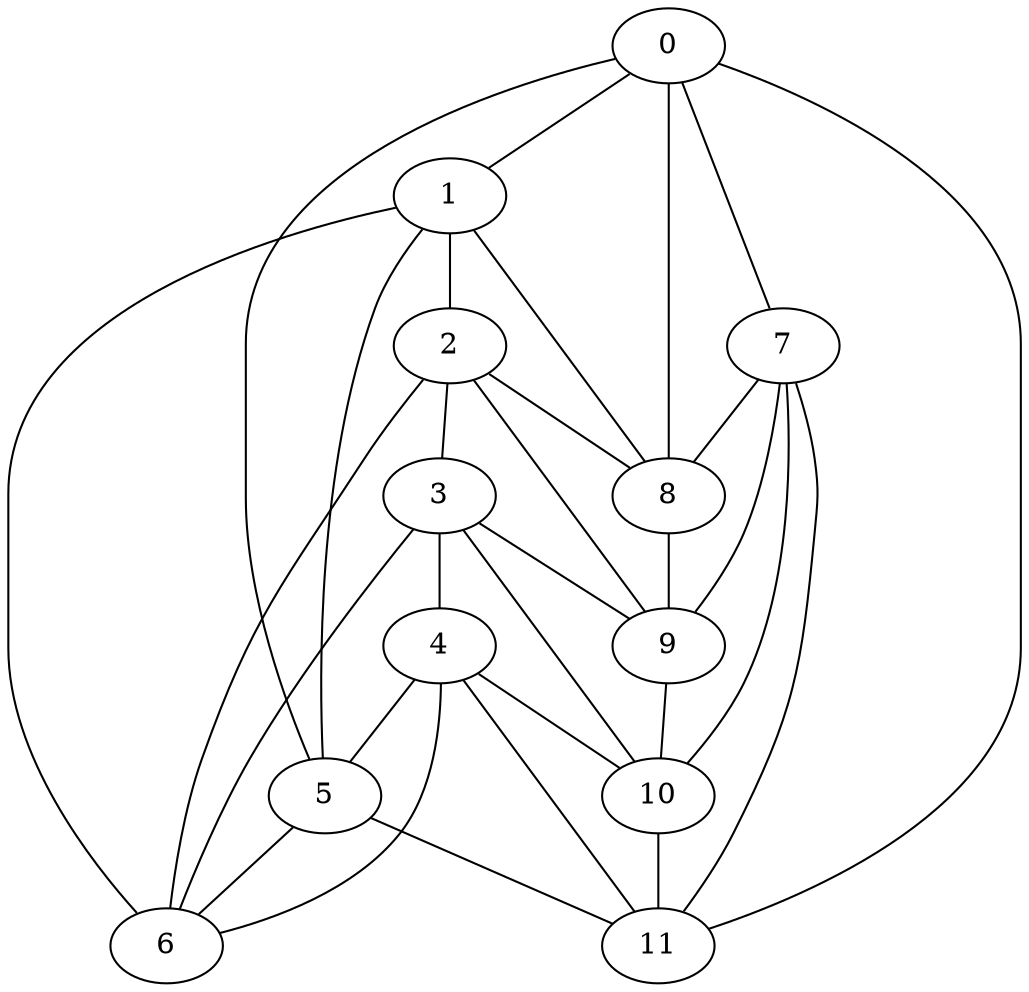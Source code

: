 graph g {0;1;2;3;4;5;6;7;8;9;10;11;0 -- 1;0 -- 5;0 -- 7;0 -- 8;0 -- 11;1 -- 2;1 -- 5;1 -- 6;1 -- 8;2 -- 3;2 -- 6;2 -- 8;2 -- 9;3 -- 4;3 -- 6;3 -- 9;3 -- 10;4 -- 5;4 -- 6;4 -- 10;4 -- 11;5 -- 6;5 -- 11;7 -- 8;7 -- 9;7 -- 10;7 -- 11;8 -- 9;9 -- 10;10 -- 11;}